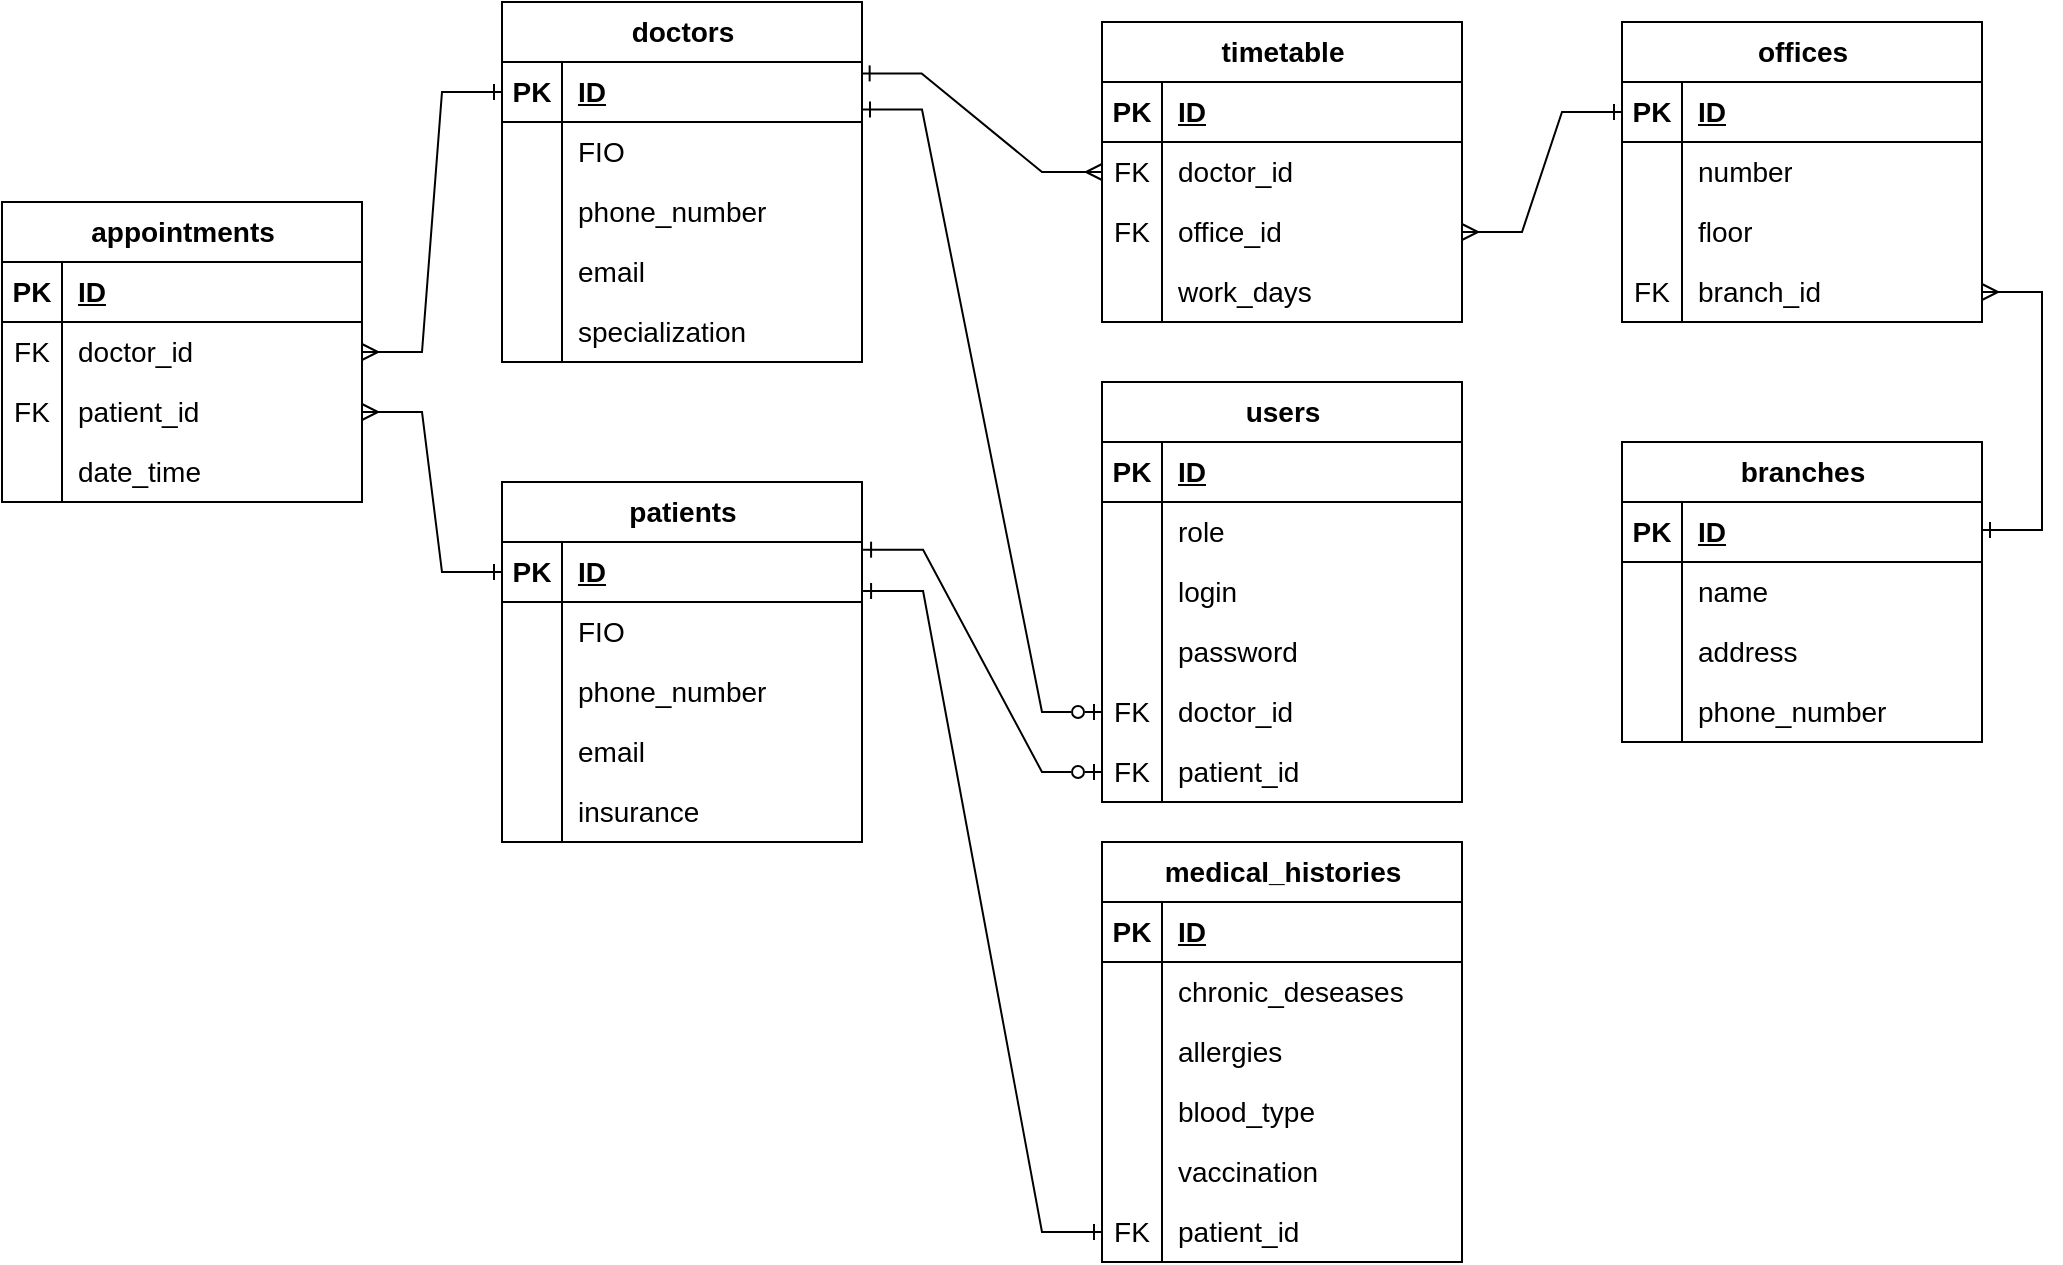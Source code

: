 <mxfile version="21.6.8" type="device">
  <diagram name="Страница — 1" id="jk1iSjMhD1U6CMqFbnus">
    <mxGraphModel dx="1272" dy="775" grid="1" gridSize="10" guides="1" tooltips="1" connect="1" arrows="1" fold="1" page="1" pageScale="1" pageWidth="827" pageHeight="1169" math="0" shadow="0">
      <root>
        <mxCell id="0" />
        <mxCell id="1" parent="0" />
        <mxCell id="M-gTaMxFZoaF5GJq8ReL-91" value="patients" style="shape=table;startSize=30;container=1;collapsible=1;childLayout=tableLayout;fixedRows=1;rowLines=0;fontStyle=1;align=center;resizeLast=1;html=1;fontSize=14;" parent="1" vertex="1">
          <mxGeometry x="370" y="1030" width="180" height="180" as="geometry" />
        </mxCell>
        <mxCell id="M-gTaMxFZoaF5GJq8ReL-92" value="" style="shape=tableRow;horizontal=0;startSize=0;swimlaneHead=0;swimlaneBody=0;fillColor=none;collapsible=0;dropTarget=0;points=[[0,0.5],[1,0.5]];portConstraint=eastwest;top=0;left=0;right=0;bottom=1;fontSize=14;" parent="M-gTaMxFZoaF5GJq8ReL-91" vertex="1">
          <mxGeometry y="30" width="180" height="30" as="geometry" />
        </mxCell>
        <mxCell id="M-gTaMxFZoaF5GJq8ReL-93" value="PK" style="shape=partialRectangle;connectable=0;fillColor=none;top=0;left=0;bottom=0;right=0;fontStyle=1;overflow=hidden;whiteSpace=wrap;html=1;fontSize=14;" parent="M-gTaMxFZoaF5GJq8ReL-92" vertex="1">
          <mxGeometry width="30" height="30" as="geometry">
            <mxRectangle width="30" height="30" as="alternateBounds" />
          </mxGeometry>
        </mxCell>
        <mxCell id="M-gTaMxFZoaF5GJq8ReL-94" value="ID" style="shape=partialRectangle;connectable=0;fillColor=none;top=0;left=0;bottom=0;right=0;align=left;spacingLeft=6;fontStyle=5;overflow=hidden;whiteSpace=wrap;html=1;fontSize=14;" parent="M-gTaMxFZoaF5GJq8ReL-92" vertex="1">
          <mxGeometry x="30" width="150" height="30" as="geometry">
            <mxRectangle width="150" height="30" as="alternateBounds" />
          </mxGeometry>
        </mxCell>
        <mxCell id="M-gTaMxFZoaF5GJq8ReL-95" value="" style="shape=tableRow;horizontal=0;startSize=0;swimlaneHead=0;swimlaneBody=0;fillColor=none;collapsible=0;dropTarget=0;points=[[0,0.5],[1,0.5]];portConstraint=eastwest;top=0;left=0;right=0;bottom=0;fontSize=14;" parent="M-gTaMxFZoaF5GJq8ReL-91" vertex="1">
          <mxGeometry y="60" width="180" height="30" as="geometry" />
        </mxCell>
        <mxCell id="M-gTaMxFZoaF5GJq8ReL-96" value="" style="shape=partialRectangle;connectable=0;fillColor=none;top=0;left=0;bottom=0;right=0;editable=1;overflow=hidden;whiteSpace=wrap;html=1;fontSize=14;" parent="M-gTaMxFZoaF5GJq8ReL-95" vertex="1">
          <mxGeometry width="30" height="30" as="geometry">
            <mxRectangle width="30" height="30" as="alternateBounds" />
          </mxGeometry>
        </mxCell>
        <mxCell id="M-gTaMxFZoaF5GJq8ReL-97" value="&lt;div style=&quot;font-size: 14px;&quot;&gt;FIO&lt;/div&gt;" style="shape=partialRectangle;connectable=0;fillColor=none;top=0;left=0;bottom=0;right=0;align=left;spacingLeft=6;overflow=hidden;whiteSpace=wrap;html=1;fontSize=14;" parent="M-gTaMxFZoaF5GJq8ReL-95" vertex="1">
          <mxGeometry x="30" width="150" height="30" as="geometry">
            <mxRectangle width="150" height="30" as="alternateBounds" />
          </mxGeometry>
        </mxCell>
        <mxCell id="M-gTaMxFZoaF5GJq8ReL-98" value="" style="shape=tableRow;horizontal=0;startSize=0;swimlaneHead=0;swimlaneBody=0;fillColor=none;collapsible=0;dropTarget=0;points=[[0,0.5],[1,0.5]];portConstraint=eastwest;top=0;left=0;right=0;bottom=0;fontSize=14;" parent="M-gTaMxFZoaF5GJq8ReL-91" vertex="1">
          <mxGeometry y="90" width="180" height="30" as="geometry" />
        </mxCell>
        <mxCell id="M-gTaMxFZoaF5GJq8ReL-99" value="" style="shape=partialRectangle;connectable=0;fillColor=none;top=0;left=0;bottom=0;right=0;editable=1;overflow=hidden;whiteSpace=wrap;html=1;fontSize=14;" parent="M-gTaMxFZoaF5GJq8ReL-98" vertex="1">
          <mxGeometry width="30" height="30" as="geometry">
            <mxRectangle width="30" height="30" as="alternateBounds" />
          </mxGeometry>
        </mxCell>
        <mxCell id="M-gTaMxFZoaF5GJq8ReL-100" value="phone_number" style="shape=partialRectangle;connectable=0;fillColor=none;top=0;left=0;bottom=0;right=0;align=left;spacingLeft=6;overflow=hidden;whiteSpace=wrap;html=1;fontSize=14;" parent="M-gTaMxFZoaF5GJq8ReL-98" vertex="1">
          <mxGeometry x="30" width="150" height="30" as="geometry">
            <mxRectangle width="150" height="30" as="alternateBounds" />
          </mxGeometry>
        </mxCell>
        <mxCell id="M-gTaMxFZoaF5GJq8ReL-101" value="" style="shape=tableRow;horizontal=0;startSize=0;swimlaneHead=0;swimlaneBody=0;fillColor=none;collapsible=0;dropTarget=0;points=[[0,0.5],[1,0.5]];portConstraint=eastwest;top=0;left=0;right=0;bottom=0;fontSize=14;" parent="M-gTaMxFZoaF5GJq8ReL-91" vertex="1">
          <mxGeometry y="120" width="180" height="30" as="geometry" />
        </mxCell>
        <mxCell id="M-gTaMxFZoaF5GJq8ReL-102" value="" style="shape=partialRectangle;connectable=0;fillColor=none;top=0;left=0;bottom=0;right=0;editable=1;overflow=hidden;whiteSpace=wrap;html=1;fontSize=14;" parent="M-gTaMxFZoaF5GJq8ReL-101" vertex="1">
          <mxGeometry width="30" height="30" as="geometry">
            <mxRectangle width="30" height="30" as="alternateBounds" />
          </mxGeometry>
        </mxCell>
        <mxCell id="M-gTaMxFZoaF5GJq8ReL-103" value="email" style="shape=partialRectangle;connectable=0;fillColor=none;top=0;left=0;bottom=0;right=0;align=left;spacingLeft=6;overflow=hidden;whiteSpace=wrap;html=1;fontSize=14;" parent="M-gTaMxFZoaF5GJq8ReL-101" vertex="1">
          <mxGeometry x="30" width="150" height="30" as="geometry">
            <mxRectangle width="150" height="30" as="alternateBounds" />
          </mxGeometry>
        </mxCell>
        <mxCell id="M-gTaMxFZoaF5GJq8ReL-104" value="" style="shape=tableRow;horizontal=0;startSize=0;swimlaneHead=0;swimlaneBody=0;fillColor=none;collapsible=0;dropTarget=0;points=[[0,0.5],[1,0.5]];portConstraint=eastwest;top=0;left=0;right=0;bottom=0;fontSize=14;" parent="M-gTaMxFZoaF5GJq8ReL-91" vertex="1">
          <mxGeometry y="150" width="180" height="30" as="geometry" />
        </mxCell>
        <mxCell id="M-gTaMxFZoaF5GJq8ReL-105" value="" style="shape=partialRectangle;connectable=0;fillColor=none;top=0;left=0;bottom=0;right=0;editable=1;overflow=hidden;whiteSpace=wrap;html=1;fontSize=14;" parent="M-gTaMxFZoaF5GJq8ReL-104" vertex="1">
          <mxGeometry width="30" height="30" as="geometry">
            <mxRectangle width="30" height="30" as="alternateBounds" />
          </mxGeometry>
        </mxCell>
        <mxCell id="M-gTaMxFZoaF5GJq8ReL-106" value="insurance" style="shape=partialRectangle;connectable=0;fillColor=none;top=0;left=0;bottom=0;right=0;align=left;spacingLeft=6;overflow=hidden;whiteSpace=wrap;html=1;fontSize=14;" parent="M-gTaMxFZoaF5GJq8ReL-104" vertex="1">
          <mxGeometry x="30" width="150" height="30" as="geometry">
            <mxRectangle width="150" height="30" as="alternateBounds" />
          </mxGeometry>
        </mxCell>
        <mxCell id="M-gTaMxFZoaF5GJq8ReL-123" value="branches" style="shape=table;startSize=30;container=1;collapsible=1;childLayout=tableLayout;fixedRows=1;rowLines=0;fontStyle=1;align=center;resizeLast=1;html=1;fontSize=14;" parent="1" vertex="1">
          <mxGeometry x="930" y="1010" width="180" height="150" as="geometry" />
        </mxCell>
        <mxCell id="M-gTaMxFZoaF5GJq8ReL-124" value="" style="shape=tableRow;horizontal=0;startSize=0;swimlaneHead=0;swimlaneBody=0;fillColor=none;collapsible=0;dropTarget=0;points=[[0,0.5],[1,0.5]];portConstraint=eastwest;top=0;left=0;right=0;bottom=1;fontSize=14;" parent="M-gTaMxFZoaF5GJq8ReL-123" vertex="1">
          <mxGeometry y="30" width="180" height="30" as="geometry" />
        </mxCell>
        <mxCell id="M-gTaMxFZoaF5GJq8ReL-125" value="PK" style="shape=partialRectangle;connectable=0;fillColor=none;top=0;left=0;bottom=0;right=0;fontStyle=1;overflow=hidden;whiteSpace=wrap;html=1;fontSize=14;" parent="M-gTaMxFZoaF5GJq8ReL-124" vertex="1">
          <mxGeometry width="30" height="30" as="geometry">
            <mxRectangle width="30" height="30" as="alternateBounds" />
          </mxGeometry>
        </mxCell>
        <mxCell id="M-gTaMxFZoaF5GJq8ReL-126" value="ID" style="shape=partialRectangle;connectable=0;fillColor=none;top=0;left=0;bottom=0;right=0;align=left;spacingLeft=6;fontStyle=5;overflow=hidden;whiteSpace=wrap;html=1;fontSize=14;" parent="M-gTaMxFZoaF5GJq8ReL-124" vertex="1">
          <mxGeometry x="30" width="150" height="30" as="geometry">
            <mxRectangle width="150" height="30" as="alternateBounds" />
          </mxGeometry>
        </mxCell>
        <mxCell id="M-gTaMxFZoaF5GJq8ReL-127" value="" style="shape=tableRow;horizontal=0;startSize=0;swimlaneHead=0;swimlaneBody=0;fillColor=none;collapsible=0;dropTarget=0;points=[[0,0.5],[1,0.5]];portConstraint=eastwest;top=0;left=0;right=0;bottom=0;fontSize=14;" parent="M-gTaMxFZoaF5GJq8ReL-123" vertex="1">
          <mxGeometry y="60" width="180" height="30" as="geometry" />
        </mxCell>
        <mxCell id="M-gTaMxFZoaF5GJq8ReL-128" value="" style="shape=partialRectangle;connectable=0;fillColor=none;top=0;left=0;bottom=0;right=0;editable=1;overflow=hidden;whiteSpace=wrap;html=1;fontSize=14;" parent="M-gTaMxFZoaF5GJq8ReL-127" vertex="1">
          <mxGeometry width="30" height="30" as="geometry">
            <mxRectangle width="30" height="30" as="alternateBounds" />
          </mxGeometry>
        </mxCell>
        <mxCell id="M-gTaMxFZoaF5GJq8ReL-129" value="name" style="shape=partialRectangle;connectable=0;fillColor=none;top=0;left=0;bottom=0;right=0;align=left;spacingLeft=6;overflow=hidden;whiteSpace=wrap;html=1;fontSize=14;" parent="M-gTaMxFZoaF5GJq8ReL-127" vertex="1">
          <mxGeometry x="30" width="150" height="30" as="geometry">
            <mxRectangle width="150" height="30" as="alternateBounds" />
          </mxGeometry>
        </mxCell>
        <mxCell id="M-gTaMxFZoaF5GJq8ReL-130" value="" style="shape=tableRow;horizontal=0;startSize=0;swimlaneHead=0;swimlaneBody=0;fillColor=none;collapsible=0;dropTarget=0;points=[[0,0.5],[1,0.5]];portConstraint=eastwest;top=0;left=0;right=0;bottom=0;fontSize=14;" parent="M-gTaMxFZoaF5GJq8ReL-123" vertex="1">
          <mxGeometry y="90" width="180" height="30" as="geometry" />
        </mxCell>
        <mxCell id="M-gTaMxFZoaF5GJq8ReL-131" value="" style="shape=partialRectangle;connectable=0;fillColor=none;top=0;left=0;bottom=0;right=0;editable=1;overflow=hidden;whiteSpace=wrap;html=1;fontSize=14;" parent="M-gTaMxFZoaF5GJq8ReL-130" vertex="1">
          <mxGeometry width="30" height="30" as="geometry">
            <mxRectangle width="30" height="30" as="alternateBounds" />
          </mxGeometry>
        </mxCell>
        <mxCell id="M-gTaMxFZoaF5GJq8ReL-132" value="address" style="shape=partialRectangle;connectable=0;fillColor=none;top=0;left=0;bottom=0;right=0;align=left;spacingLeft=6;overflow=hidden;whiteSpace=wrap;html=1;fontSize=14;" parent="M-gTaMxFZoaF5GJq8ReL-130" vertex="1">
          <mxGeometry x="30" width="150" height="30" as="geometry">
            <mxRectangle width="150" height="30" as="alternateBounds" />
          </mxGeometry>
        </mxCell>
        <mxCell id="M-gTaMxFZoaF5GJq8ReL-133" value="" style="shape=tableRow;horizontal=0;startSize=0;swimlaneHead=0;swimlaneBody=0;fillColor=none;collapsible=0;dropTarget=0;points=[[0,0.5],[1,0.5]];portConstraint=eastwest;top=0;left=0;right=0;bottom=0;fontSize=14;" parent="M-gTaMxFZoaF5GJq8ReL-123" vertex="1">
          <mxGeometry y="120" width="180" height="30" as="geometry" />
        </mxCell>
        <mxCell id="M-gTaMxFZoaF5GJq8ReL-134" value="" style="shape=partialRectangle;connectable=0;fillColor=none;top=0;left=0;bottom=0;right=0;editable=1;overflow=hidden;whiteSpace=wrap;html=1;fontSize=14;" parent="M-gTaMxFZoaF5GJq8ReL-133" vertex="1">
          <mxGeometry width="30" height="30" as="geometry">
            <mxRectangle width="30" height="30" as="alternateBounds" />
          </mxGeometry>
        </mxCell>
        <mxCell id="M-gTaMxFZoaF5GJq8ReL-135" value="phone_number" style="shape=partialRectangle;connectable=0;fillColor=none;top=0;left=0;bottom=0;right=0;align=left;spacingLeft=6;overflow=hidden;whiteSpace=wrap;html=1;fontSize=14;" parent="M-gTaMxFZoaF5GJq8ReL-133" vertex="1">
          <mxGeometry x="30" width="150" height="30" as="geometry">
            <mxRectangle width="150" height="30" as="alternateBounds" />
          </mxGeometry>
        </mxCell>
        <mxCell id="M-gTaMxFZoaF5GJq8ReL-139" value="offices" style="shape=table;startSize=30;container=1;collapsible=1;childLayout=tableLayout;fixedRows=1;rowLines=0;fontStyle=1;align=center;resizeLast=1;html=1;fontSize=14;" parent="1" vertex="1">
          <mxGeometry x="930" y="800" width="180" height="150" as="geometry" />
        </mxCell>
        <mxCell id="M-gTaMxFZoaF5GJq8ReL-140" value="" style="shape=tableRow;horizontal=0;startSize=0;swimlaneHead=0;swimlaneBody=0;fillColor=none;collapsible=0;dropTarget=0;points=[[0,0.5],[1,0.5]];portConstraint=eastwest;top=0;left=0;right=0;bottom=1;fontSize=14;" parent="M-gTaMxFZoaF5GJq8ReL-139" vertex="1">
          <mxGeometry y="30" width="180" height="30" as="geometry" />
        </mxCell>
        <mxCell id="M-gTaMxFZoaF5GJq8ReL-141" value="PK" style="shape=partialRectangle;connectable=0;fillColor=none;top=0;left=0;bottom=0;right=0;fontStyle=1;overflow=hidden;whiteSpace=wrap;html=1;fontSize=14;" parent="M-gTaMxFZoaF5GJq8ReL-140" vertex="1">
          <mxGeometry width="30" height="30" as="geometry">
            <mxRectangle width="30" height="30" as="alternateBounds" />
          </mxGeometry>
        </mxCell>
        <mxCell id="M-gTaMxFZoaF5GJq8ReL-142" value="ID" style="shape=partialRectangle;connectable=0;fillColor=none;top=0;left=0;bottom=0;right=0;align=left;spacingLeft=6;fontStyle=5;overflow=hidden;whiteSpace=wrap;html=1;fontSize=14;" parent="M-gTaMxFZoaF5GJq8ReL-140" vertex="1">
          <mxGeometry x="30" width="150" height="30" as="geometry">
            <mxRectangle width="150" height="30" as="alternateBounds" />
          </mxGeometry>
        </mxCell>
        <mxCell id="M-gTaMxFZoaF5GJq8ReL-143" value="" style="shape=tableRow;horizontal=0;startSize=0;swimlaneHead=0;swimlaneBody=0;fillColor=none;collapsible=0;dropTarget=0;points=[[0,0.5],[1,0.5]];portConstraint=eastwest;top=0;left=0;right=0;bottom=0;fontSize=14;" parent="M-gTaMxFZoaF5GJq8ReL-139" vertex="1">
          <mxGeometry y="60" width="180" height="30" as="geometry" />
        </mxCell>
        <mxCell id="M-gTaMxFZoaF5GJq8ReL-144" value="" style="shape=partialRectangle;connectable=0;fillColor=none;top=0;left=0;bottom=0;right=0;editable=1;overflow=hidden;whiteSpace=wrap;html=1;fontSize=14;" parent="M-gTaMxFZoaF5GJq8ReL-143" vertex="1">
          <mxGeometry width="30" height="30" as="geometry">
            <mxRectangle width="30" height="30" as="alternateBounds" />
          </mxGeometry>
        </mxCell>
        <mxCell id="M-gTaMxFZoaF5GJq8ReL-145" value="&lt;div style=&quot;font-size: 14px;&quot;&gt;number&lt;/div&gt;" style="shape=partialRectangle;connectable=0;fillColor=none;top=0;left=0;bottom=0;right=0;align=left;spacingLeft=6;overflow=hidden;whiteSpace=wrap;html=1;fontSize=14;" parent="M-gTaMxFZoaF5GJq8ReL-143" vertex="1">
          <mxGeometry x="30" width="150" height="30" as="geometry">
            <mxRectangle width="150" height="30" as="alternateBounds" />
          </mxGeometry>
        </mxCell>
        <mxCell id="M-gTaMxFZoaF5GJq8ReL-146" value="" style="shape=tableRow;horizontal=0;startSize=0;swimlaneHead=0;swimlaneBody=0;fillColor=none;collapsible=0;dropTarget=0;points=[[0,0.5],[1,0.5]];portConstraint=eastwest;top=0;left=0;right=0;bottom=0;fontSize=14;" parent="M-gTaMxFZoaF5GJq8ReL-139" vertex="1">
          <mxGeometry y="90" width="180" height="30" as="geometry" />
        </mxCell>
        <mxCell id="M-gTaMxFZoaF5GJq8ReL-147" value="" style="shape=partialRectangle;connectable=0;fillColor=none;top=0;left=0;bottom=0;right=0;editable=1;overflow=hidden;whiteSpace=wrap;html=1;fontSize=14;" parent="M-gTaMxFZoaF5GJq8ReL-146" vertex="1">
          <mxGeometry width="30" height="30" as="geometry">
            <mxRectangle width="30" height="30" as="alternateBounds" />
          </mxGeometry>
        </mxCell>
        <mxCell id="M-gTaMxFZoaF5GJq8ReL-148" value="floor" style="shape=partialRectangle;connectable=0;fillColor=none;top=0;left=0;bottom=0;right=0;align=left;spacingLeft=6;overflow=hidden;whiteSpace=wrap;html=1;fontSize=14;" parent="M-gTaMxFZoaF5GJq8ReL-146" vertex="1">
          <mxGeometry x="30" width="150" height="30" as="geometry">
            <mxRectangle width="150" height="30" as="alternateBounds" />
          </mxGeometry>
        </mxCell>
        <mxCell id="M-gTaMxFZoaF5GJq8ReL-152" value="" style="shape=tableRow;horizontal=0;startSize=0;swimlaneHead=0;swimlaneBody=0;fillColor=none;collapsible=0;dropTarget=0;points=[[0,0.5],[1,0.5]];portConstraint=eastwest;top=0;left=0;right=0;bottom=0;fontSize=14;" parent="M-gTaMxFZoaF5GJq8ReL-139" vertex="1">
          <mxGeometry y="120" width="180" height="30" as="geometry" />
        </mxCell>
        <mxCell id="M-gTaMxFZoaF5GJq8ReL-153" value="FK" style="shape=partialRectangle;connectable=0;fillColor=none;top=0;left=0;bottom=0;right=0;editable=1;overflow=hidden;whiteSpace=wrap;html=1;fontSize=14;" parent="M-gTaMxFZoaF5GJq8ReL-152" vertex="1">
          <mxGeometry width="30" height="30" as="geometry">
            <mxRectangle width="30" height="30" as="alternateBounds" />
          </mxGeometry>
        </mxCell>
        <mxCell id="M-gTaMxFZoaF5GJq8ReL-154" value="branch_id" style="shape=partialRectangle;connectable=0;fillColor=none;top=0;left=0;bottom=0;right=0;align=left;spacingLeft=6;overflow=hidden;whiteSpace=wrap;html=1;fontSize=14;" parent="M-gTaMxFZoaF5GJq8ReL-152" vertex="1">
          <mxGeometry x="30" width="150" height="30" as="geometry">
            <mxRectangle width="150" height="30" as="alternateBounds" />
          </mxGeometry>
        </mxCell>
        <mxCell id="M-gTaMxFZoaF5GJq8ReL-171" value="timetable" style="shape=table;startSize=30;container=1;collapsible=1;childLayout=tableLayout;fixedRows=1;rowLines=0;fontStyle=1;align=center;resizeLast=1;html=1;fontSize=14;" parent="1" vertex="1">
          <mxGeometry x="670" y="800" width="180" height="150" as="geometry" />
        </mxCell>
        <mxCell id="M-gTaMxFZoaF5GJq8ReL-172" value="" style="shape=tableRow;horizontal=0;startSize=0;swimlaneHead=0;swimlaneBody=0;fillColor=none;collapsible=0;dropTarget=0;points=[[0,0.5],[1,0.5]];portConstraint=eastwest;top=0;left=0;right=0;bottom=1;fontSize=14;" parent="M-gTaMxFZoaF5GJq8ReL-171" vertex="1">
          <mxGeometry y="30" width="180" height="30" as="geometry" />
        </mxCell>
        <mxCell id="M-gTaMxFZoaF5GJq8ReL-173" value="PK" style="shape=partialRectangle;connectable=0;fillColor=none;top=0;left=0;bottom=0;right=0;fontStyle=1;overflow=hidden;whiteSpace=wrap;html=1;fontSize=14;" parent="M-gTaMxFZoaF5GJq8ReL-172" vertex="1">
          <mxGeometry width="30" height="30" as="geometry">
            <mxRectangle width="30" height="30" as="alternateBounds" />
          </mxGeometry>
        </mxCell>
        <mxCell id="M-gTaMxFZoaF5GJq8ReL-174" value="ID" style="shape=partialRectangle;connectable=0;fillColor=none;top=0;left=0;bottom=0;right=0;align=left;spacingLeft=6;fontStyle=5;overflow=hidden;whiteSpace=wrap;html=1;fontSize=14;" parent="M-gTaMxFZoaF5GJq8ReL-172" vertex="1">
          <mxGeometry x="30" width="150" height="30" as="geometry">
            <mxRectangle width="150" height="30" as="alternateBounds" />
          </mxGeometry>
        </mxCell>
        <mxCell id="M-gTaMxFZoaF5GJq8ReL-175" value="" style="shape=tableRow;horizontal=0;startSize=0;swimlaneHead=0;swimlaneBody=0;fillColor=none;collapsible=0;dropTarget=0;points=[[0,0.5],[1,0.5]];portConstraint=eastwest;top=0;left=0;right=0;bottom=0;fontSize=14;" parent="M-gTaMxFZoaF5GJq8ReL-171" vertex="1">
          <mxGeometry y="60" width="180" height="30" as="geometry" />
        </mxCell>
        <mxCell id="M-gTaMxFZoaF5GJq8ReL-176" value="FK" style="shape=partialRectangle;connectable=0;fillColor=none;top=0;left=0;bottom=0;right=0;editable=1;overflow=hidden;whiteSpace=wrap;html=1;fontSize=14;" parent="M-gTaMxFZoaF5GJq8ReL-175" vertex="1">
          <mxGeometry width="30" height="30" as="geometry">
            <mxRectangle width="30" height="30" as="alternateBounds" />
          </mxGeometry>
        </mxCell>
        <mxCell id="M-gTaMxFZoaF5GJq8ReL-177" value="&lt;div style=&quot;font-size: 14px;&quot;&gt;doctor_id&lt;/div&gt;" style="shape=partialRectangle;connectable=0;fillColor=none;top=0;left=0;bottom=0;right=0;align=left;spacingLeft=6;overflow=hidden;whiteSpace=wrap;html=1;fontSize=14;" parent="M-gTaMxFZoaF5GJq8ReL-175" vertex="1">
          <mxGeometry x="30" width="150" height="30" as="geometry">
            <mxRectangle width="150" height="30" as="alternateBounds" />
          </mxGeometry>
        </mxCell>
        <mxCell id="M-gTaMxFZoaF5GJq8ReL-178" value="" style="shape=tableRow;horizontal=0;startSize=0;swimlaneHead=0;swimlaneBody=0;fillColor=none;collapsible=0;dropTarget=0;points=[[0,0.5],[1,0.5]];portConstraint=eastwest;top=0;left=0;right=0;bottom=0;fontSize=14;" parent="M-gTaMxFZoaF5GJq8ReL-171" vertex="1">
          <mxGeometry y="90" width="180" height="30" as="geometry" />
        </mxCell>
        <mxCell id="M-gTaMxFZoaF5GJq8ReL-179" value="FK" style="shape=partialRectangle;connectable=0;fillColor=none;top=0;left=0;bottom=0;right=0;editable=1;overflow=hidden;whiteSpace=wrap;html=1;fontSize=14;" parent="M-gTaMxFZoaF5GJq8ReL-178" vertex="1">
          <mxGeometry width="30" height="30" as="geometry">
            <mxRectangle width="30" height="30" as="alternateBounds" />
          </mxGeometry>
        </mxCell>
        <mxCell id="M-gTaMxFZoaF5GJq8ReL-180" value="office_id" style="shape=partialRectangle;connectable=0;fillColor=none;top=0;left=0;bottom=0;right=0;align=left;spacingLeft=6;overflow=hidden;whiteSpace=wrap;html=1;fontSize=14;" parent="M-gTaMxFZoaF5GJq8ReL-178" vertex="1">
          <mxGeometry x="30" width="150" height="30" as="geometry">
            <mxRectangle width="150" height="30" as="alternateBounds" />
          </mxGeometry>
        </mxCell>
        <mxCell id="M-gTaMxFZoaF5GJq8ReL-181" value="" style="shape=tableRow;horizontal=0;startSize=0;swimlaneHead=0;swimlaneBody=0;fillColor=none;collapsible=0;dropTarget=0;points=[[0,0.5],[1,0.5]];portConstraint=eastwest;top=0;left=0;right=0;bottom=0;fontSize=14;" parent="M-gTaMxFZoaF5GJq8ReL-171" vertex="1">
          <mxGeometry y="120" width="180" height="30" as="geometry" />
        </mxCell>
        <mxCell id="M-gTaMxFZoaF5GJq8ReL-182" value="" style="shape=partialRectangle;connectable=0;fillColor=none;top=0;left=0;bottom=0;right=0;editable=1;overflow=hidden;whiteSpace=wrap;html=1;fontSize=14;" parent="M-gTaMxFZoaF5GJq8ReL-181" vertex="1">
          <mxGeometry width="30" height="30" as="geometry">
            <mxRectangle width="30" height="30" as="alternateBounds" />
          </mxGeometry>
        </mxCell>
        <mxCell id="M-gTaMxFZoaF5GJq8ReL-183" value="work_days" style="shape=partialRectangle;connectable=0;fillColor=none;top=0;left=0;bottom=0;right=0;align=left;spacingLeft=6;overflow=hidden;whiteSpace=wrap;html=1;fontSize=14;" parent="M-gTaMxFZoaF5GJq8ReL-181" vertex="1">
          <mxGeometry x="30" width="150" height="30" as="geometry">
            <mxRectangle width="150" height="30" as="alternateBounds" />
          </mxGeometry>
        </mxCell>
        <mxCell id="M-gTaMxFZoaF5GJq8ReL-187" value="appointments" style="shape=table;startSize=30;container=1;collapsible=1;childLayout=tableLayout;fixedRows=1;rowLines=0;fontStyle=1;align=center;resizeLast=1;html=1;fontSize=14;" parent="1" vertex="1">
          <mxGeometry x="120" y="890" width="180" height="150" as="geometry" />
        </mxCell>
        <mxCell id="M-gTaMxFZoaF5GJq8ReL-188" value="" style="shape=tableRow;horizontal=0;startSize=0;swimlaneHead=0;swimlaneBody=0;fillColor=none;collapsible=0;dropTarget=0;points=[[0,0.5],[1,0.5]];portConstraint=eastwest;top=0;left=0;right=0;bottom=1;fontSize=14;" parent="M-gTaMxFZoaF5GJq8ReL-187" vertex="1">
          <mxGeometry y="30" width="180" height="30" as="geometry" />
        </mxCell>
        <mxCell id="M-gTaMxFZoaF5GJq8ReL-189" value="PK" style="shape=partialRectangle;connectable=0;fillColor=none;top=0;left=0;bottom=0;right=0;fontStyle=1;overflow=hidden;whiteSpace=wrap;html=1;fontSize=14;" parent="M-gTaMxFZoaF5GJq8ReL-188" vertex="1">
          <mxGeometry width="30" height="30" as="geometry">
            <mxRectangle width="30" height="30" as="alternateBounds" />
          </mxGeometry>
        </mxCell>
        <mxCell id="M-gTaMxFZoaF5GJq8ReL-190" value="ID" style="shape=partialRectangle;connectable=0;fillColor=none;top=0;left=0;bottom=0;right=0;align=left;spacingLeft=6;fontStyle=5;overflow=hidden;whiteSpace=wrap;html=1;fontSize=14;" parent="M-gTaMxFZoaF5GJq8ReL-188" vertex="1">
          <mxGeometry x="30" width="150" height="30" as="geometry">
            <mxRectangle width="150" height="30" as="alternateBounds" />
          </mxGeometry>
        </mxCell>
        <mxCell id="M-gTaMxFZoaF5GJq8ReL-191" value="" style="shape=tableRow;horizontal=0;startSize=0;swimlaneHead=0;swimlaneBody=0;fillColor=none;collapsible=0;dropTarget=0;points=[[0,0.5],[1,0.5]];portConstraint=eastwest;top=0;left=0;right=0;bottom=0;fontSize=14;" parent="M-gTaMxFZoaF5GJq8ReL-187" vertex="1">
          <mxGeometry y="60" width="180" height="30" as="geometry" />
        </mxCell>
        <mxCell id="M-gTaMxFZoaF5GJq8ReL-192" value="FK" style="shape=partialRectangle;connectable=0;fillColor=none;top=0;left=0;bottom=0;right=0;editable=1;overflow=hidden;whiteSpace=wrap;html=1;fontSize=14;" parent="M-gTaMxFZoaF5GJq8ReL-191" vertex="1">
          <mxGeometry width="30" height="30" as="geometry">
            <mxRectangle width="30" height="30" as="alternateBounds" />
          </mxGeometry>
        </mxCell>
        <mxCell id="M-gTaMxFZoaF5GJq8ReL-193" value="doctor_id" style="shape=partialRectangle;connectable=0;fillColor=none;top=0;left=0;bottom=0;right=0;align=left;spacingLeft=6;overflow=hidden;whiteSpace=wrap;html=1;fontSize=14;" parent="M-gTaMxFZoaF5GJq8ReL-191" vertex="1">
          <mxGeometry x="30" width="150" height="30" as="geometry">
            <mxRectangle width="150" height="30" as="alternateBounds" />
          </mxGeometry>
        </mxCell>
        <mxCell id="M-gTaMxFZoaF5GJq8ReL-194" value="" style="shape=tableRow;horizontal=0;startSize=0;swimlaneHead=0;swimlaneBody=0;fillColor=none;collapsible=0;dropTarget=0;points=[[0,0.5],[1,0.5]];portConstraint=eastwest;top=0;left=0;right=0;bottom=0;fontSize=14;" parent="M-gTaMxFZoaF5GJq8ReL-187" vertex="1">
          <mxGeometry y="90" width="180" height="30" as="geometry" />
        </mxCell>
        <mxCell id="M-gTaMxFZoaF5GJq8ReL-195" value="FK" style="shape=partialRectangle;connectable=0;fillColor=none;top=0;left=0;bottom=0;right=0;editable=1;overflow=hidden;whiteSpace=wrap;html=1;fontSize=14;" parent="M-gTaMxFZoaF5GJq8ReL-194" vertex="1">
          <mxGeometry width="30" height="30" as="geometry">
            <mxRectangle width="30" height="30" as="alternateBounds" />
          </mxGeometry>
        </mxCell>
        <mxCell id="M-gTaMxFZoaF5GJq8ReL-196" value="patient_id" style="shape=partialRectangle;connectable=0;fillColor=none;top=0;left=0;bottom=0;right=0;align=left;spacingLeft=6;overflow=hidden;whiteSpace=wrap;html=1;fontSize=14;" parent="M-gTaMxFZoaF5GJq8ReL-194" vertex="1">
          <mxGeometry x="30" width="150" height="30" as="geometry">
            <mxRectangle width="150" height="30" as="alternateBounds" />
          </mxGeometry>
        </mxCell>
        <mxCell id="M-gTaMxFZoaF5GJq8ReL-197" value="" style="shape=tableRow;horizontal=0;startSize=0;swimlaneHead=0;swimlaneBody=0;fillColor=none;collapsible=0;dropTarget=0;points=[[0,0.5],[1,0.5]];portConstraint=eastwest;top=0;left=0;right=0;bottom=0;fontSize=14;" parent="M-gTaMxFZoaF5GJq8ReL-187" vertex="1">
          <mxGeometry y="120" width="180" height="30" as="geometry" />
        </mxCell>
        <mxCell id="M-gTaMxFZoaF5GJq8ReL-198" value="" style="shape=partialRectangle;connectable=0;fillColor=none;top=0;left=0;bottom=0;right=0;editable=1;overflow=hidden;whiteSpace=wrap;html=1;fontSize=14;" parent="M-gTaMxFZoaF5GJq8ReL-197" vertex="1">
          <mxGeometry width="30" height="30" as="geometry">
            <mxRectangle width="30" height="30" as="alternateBounds" />
          </mxGeometry>
        </mxCell>
        <mxCell id="M-gTaMxFZoaF5GJq8ReL-199" value="date_time" style="shape=partialRectangle;connectable=0;fillColor=none;top=0;left=0;bottom=0;right=0;align=left;spacingLeft=6;overflow=hidden;whiteSpace=wrap;html=1;fontSize=14;" parent="M-gTaMxFZoaF5GJq8ReL-197" vertex="1">
          <mxGeometry x="30" width="150" height="30" as="geometry">
            <mxRectangle width="150" height="30" as="alternateBounds" />
          </mxGeometry>
        </mxCell>
        <mxCell id="M-gTaMxFZoaF5GJq8ReL-225" value="" style="edgeStyle=entityRelationEdgeStyle;fontSize=14;html=1;endArrow=ERone;startArrow=ERmany;rounded=0;exitX=1;exitY=0.5;exitDx=0;exitDy=0;entryX=0;entryY=0.5;entryDx=0;entryDy=0;endFill=0;" parent="1" source="M-gTaMxFZoaF5GJq8ReL-191" target="M-gTaMxFZoaF5GJq8ReL-108" edge="1">
          <mxGeometry width="100" height="100" relative="1" as="geometry">
            <mxPoint x="270" y="1000" as="sourcePoint" />
            <mxPoint x="330" y="820" as="targetPoint" />
          </mxGeometry>
        </mxCell>
        <mxCell id="M-gTaMxFZoaF5GJq8ReL-226" value="" style="edgeStyle=entityRelationEdgeStyle;fontSize=14;html=1;endArrow=ERone;startArrow=ERmany;rounded=0;exitX=1;exitY=0.5;exitDx=0;exitDy=0;entryX=0;entryY=0.5;entryDx=0;entryDy=0;endFill=0;" parent="1" source="M-gTaMxFZoaF5GJq8ReL-194" target="M-gTaMxFZoaF5GJq8ReL-92" edge="1">
          <mxGeometry width="100" height="100" relative="1" as="geometry">
            <mxPoint x="270" y="1030" as="sourcePoint" />
            <mxPoint x="330" y="1220" as="targetPoint" />
          </mxGeometry>
        </mxCell>
        <mxCell id="M-gTaMxFZoaF5GJq8ReL-224" value="" style="edgeStyle=entityRelationEdgeStyle;fontSize=14;html=1;endArrow=ERmany;rounded=0;exitX=1;exitY=0.5;exitDx=0;exitDy=0;entryX=1;entryY=0.5;entryDx=0;entryDy=0;startArrow=ERone;startFill=0;" parent="1" target="M-gTaMxFZoaF5GJq8ReL-152" edge="1">
          <mxGeometry width="100" height="100" relative="1" as="geometry">
            <mxPoint x="1110" y="1054" as="sourcePoint" />
            <mxPoint x="1030" y="934" as="targetPoint" />
            <Array as="points">
              <mxPoint x="1200" y="1124" />
              <mxPoint x="1210" y="1014" />
              <mxPoint x="1180" y="1144" />
              <mxPoint x="1160" y="960" />
              <mxPoint x="1090" y="899" />
              <mxPoint x="1240" y="974" />
              <mxPoint x="1180" y="1054" />
            </Array>
          </mxGeometry>
        </mxCell>
        <mxCell id="M-gTaMxFZoaF5GJq8ReL-228" value="" style="edgeStyle=entityRelationEdgeStyle;fontSize=14;html=1;endArrow=ERmany;startArrow=ERone;rounded=0;entryX=0;entryY=0.5;entryDx=0;entryDy=0;exitX=0.999;exitY=0.19;exitDx=0;exitDy=0;exitPerimeter=0;startFill=0;" parent="1" source="M-gTaMxFZoaF5GJq8ReL-108" target="M-gTaMxFZoaF5GJq8ReL-175" edge="1">
          <mxGeometry width="100" height="100" relative="1" as="geometry">
            <mxPoint x="550" y="845" as="sourcePoint" />
            <mxPoint x="720" y="820" as="targetPoint" />
          </mxGeometry>
        </mxCell>
        <mxCell id="M-gTaMxFZoaF5GJq8ReL-229" value="" style="edgeStyle=entityRelationEdgeStyle;fontSize=14;html=1;endArrow=ERone;startArrow=ERmany;rounded=0;exitX=1;exitY=0.5;exitDx=0;exitDy=0;entryX=0;entryY=0.5;entryDx=0;entryDy=0;endFill=0;" parent="1" source="M-gTaMxFZoaF5GJq8ReL-178" target="M-gTaMxFZoaF5GJq8ReL-140" edge="1">
          <mxGeometry width="100" height="100" relative="1" as="geometry">
            <mxPoint x="810" y="955" as="sourcePoint" />
            <mxPoint x="890" y="1035" as="targetPoint" />
          </mxGeometry>
        </mxCell>
        <mxCell id="VF0L4rp3O29wN4kVEgZU-18" value="" style="edgeStyle=entityRelationEdgeStyle;fontSize=14;html=1;endArrow=ERone;rounded=0;entryX=1.003;entryY=0.817;entryDx=0;entryDy=0;exitX=0;exitY=0.5;exitDx=0;exitDy=0;entryPerimeter=0;startArrow=ERone;startFill=0;" parent="1" source="VF0L4rp3O29wN4kVEgZU-14" target="M-gTaMxFZoaF5GJq8ReL-92" edge="1">
          <mxGeometry width="100" height="100" relative="1" as="geometry">
            <mxPoint x="610" y="1210" as="sourcePoint" />
            <mxPoint x="530" y="1310" as="targetPoint" />
            <Array as="points">
              <mxPoint x="700" y="1500" />
              <mxPoint x="710" y="1390" />
              <mxPoint x="680" y="1520" />
              <mxPoint x="590" y="1275" />
              <mxPoint x="740" y="1350" />
              <mxPoint x="680" y="1430" />
            </Array>
          </mxGeometry>
        </mxCell>
        <mxCell id="SVqWikNukssnfTcMo5DG-20" value="" style="edgeStyle=entityRelationEdgeStyle;fontSize=14;html=1;endArrow=ERone;rounded=0;entryX=1.003;entryY=0.128;entryDx=0;entryDy=0;exitX=0;exitY=0.5;exitDx=0;exitDy=0;entryPerimeter=0;startArrow=ERzeroToOne;startFill=0;" parent="1" source="SVqWikNukssnfTcMo5DG-16" target="M-gTaMxFZoaF5GJq8ReL-92" edge="1">
          <mxGeometry width="100" height="100" relative="1" as="geometry">
            <mxPoint x="640" y="1175" as="sourcePoint" />
            <mxPoint x="560" y="1085" as="targetPoint" />
            <Array as="points">
              <mxPoint x="710" y="1510" />
              <mxPoint x="670" y="1220" />
              <mxPoint x="860" y="1170" />
              <mxPoint x="730" y="1270" />
              <mxPoint x="720" y="1400" />
              <mxPoint x="690" y="1530" />
              <mxPoint x="600" y="1285" />
              <mxPoint x="750" y="1360" />
              <mxPoint x="690" y="1440" />
            </Array>
          </mxGeometry>
        </mxCell>
        <mxCell id="SVqWikNukssnfTcMo5DG-21" value="" style="group;fontSize=14;" parent="1" vertex="1" connectable="0">
          <mxGeometry x="670" y="980" width="180" height="210" as="geometry" />
        </mxCell>
        <mxCell id="M-gTaMxFZoaF5GJq8ReL-155" value="users" style="shape=table;startSize=30;container=1;collapsible=1;childLayout=tableLayout;fixedRows=1;rowLines=0;fontStyle=1;align=center;resizeLast=1;html=1;fontSize=14;" parent="SVqWikNukssnfTcMo5DG-21" vertex="1">
          <mxGeometry width="180" height="210" as="geometry" />
        </mxCell>
        <mxCell id="M-gTaMxFZoaF5GJq8ReL-156" value="" style="shape=tableRow;horizontal=0;startSize=0;swimlaneHead=0;swimlaneBody=0;fillColor=none;collapsible=0;dropTarget=0;points=[[0,0.5],[1,0.5]];portConstraint=eastwest;top=0;left=0;right=0;bottom=1;fontSize=14;" parent="M-gTaMxFZoaF5GJq8ReL-155" vertex="1">
          <mxGeometry y="30" width="180" height="30" as="geometry" />
        </mxCell>
        <mxCell id="M-gTaMxFZoaF5GJq8ReL-157" value="PK" style="shape=partialRectangle;connectable=0;fillColor=none;top=0;left=0;bottom=0;right=0;fontStyle=1;overflow=hidden;whiteSpace=wrap;html=1;fontSize=14;" parent="M-gTaMxFZoaF5GJq8ReL-156" vertex="1">
          <mxGeometry width="30" height="30" as="geometry">
            <mxRectangle width="30" height="30" as="alternateBounds" />
          </mxGeometry>
        </mxCell>
        <mxCell id="M-gTaMxFZoaF5GJq8ReL-158" value="ID" style="shape=partialRectangle;connectable=0;fillColor=none;top=0;left=0;bottom=0;right=0;align=left;spacingLeft=6;fontStyle=5;overflow=hidden;whiteSpace=wrap;html=1;fontSize=14;" parent="M-gTaMxFZoaF5GJq8ReL-156" vertex="1">
          <mxGeometry x="30" width="150" height="30" as="geometry">
            <mxRectangle width="150" height="30" as="alternateBounds" />
          </mxGeometry>
        </mxCell>
        <mxCell id="M-gTaMxFZoaF5GJq8ReL-159" value="" style="shape=tableRow;horizontal=0;startSize=0;swimlaneHead=0;swimlaneBody=0;fillColor=none;collapsible=0;dropTarget=0;points=[[0,0.5],[1,0.5]];portConstraint=eastwest;top=0;left=0;right=0;bottom=0;fontSize=14;" parent="M-gTaMxFZoaF5GJq8ReL-155" vertex="1">
          <mxGeometry y="60" width="180" height="30" as="geometry" />
        </mxCell>
        <mxCell id="M-gTaMxFZoaF5GJq8ReL-160" value="" style="shape=partialRectangle;connectable=0;fillColor=none;top=0;left=0;bottom=0;right=0;editable=1;overflow=hidden;whiteSpace=wrap;html=1;fontSize=14;" parent="M-gTaMxFZoaF5GJq8ReL-159" vertex="1">
          <mxGeometry width="30" height="30" as="geometry">
            <mxRectangle width="30" height="30" as="alternateBounds" />
          </mxGeometry>
        </mxCell>
        <mxCell id="M-gTaMxFZoaF5GJq8ReL-161" value="&lt;div style=&quot;font-size: 14px;&quot;&gt;role&lt;/div&gt;" style="shape=partialRectangle;connectable=0;fillColor=none;top=0;left=0;bottom=0;right=0;align=left;spacingLeft=6;overflow=hidden;whiteSpace=wrap;html=1;fontSize=14;" parent="M-gTaMxFZoaF5GJq8ReL-159" vertex="1">
          <mxGeometry x="30" width="150" height="30" as="geometry">
            <mxRectangle width="150" height="30" as="alternateBounds" />
          </mxGeometry>
        </mxCell>
        <mxCell id="M-gTaMxFZoaF5GJq8ReL-162" value="" style="shape=tableRow;horizontal=0;startSize=0;swimlaneHead=0;swimlaneBody=0;fillColor=none;collapsible=0;dropTarget=0;points=[[0,0.5],[1,0.5]];portConstraint=eastwest;top=0;left=0;right=0;bottom=0;fontSize=14;" parent="M-gTaMxFZoaF5GJq8ReL-155" vertex="1">
          <mxGeometry y="90" width="180" height="30" as="geometry" />
        </mxCell>
        <mxCell id="M-gTaMxFZoaF5GJq8ReL-163" value="" style="shape=partialRectangle;connectable=0;fillColor=none;top=0;left=0;bottom=0;right=0;editable=1;overflow=hidden;whiteSpace=wrap;html=1;fontSize=14;" parent="M-gTaMxFZoaF5GJq8ReL-162" vertex="1">
          <mxGeometry width="30" height="30" as="geometry">
            <mxRectangle width="30" height="30" as="alternateBounds" />
          </mxGeometry>
        </mxCell>
        <mxCell id="M-gTaMxFZoaF5GJq8ReL-164" value="login" style="shape=partialRectangle;connectable=0;fillColor=none;top=0;left=0;bottom=0;right=0;align=left;spacingLeft=6;overflow=hidden;whiteSpace=wrap;html=1;fontSize=14;" parent="M-gTaMxFZoaF5GJq8ReL-162" vertex="1">
          <mxGeometry x="30" width="150" height="30" as="geometry">
            <mxRectangle width="150" height="30" as="alternateBounds" />
          </mxGeometry>
        </mxCell>
        <mxCell id="M-gTaMxFZoaF5GJq8ReL-165" value="" style="shape=tableRow;horizontal=0;startSize=0;swimlaneHead=0;swimlaneBody=0;fillColor=none;collapsible=0;dropTarget=0;points=[[0,0.5],[1,0.5]];portConstraint=eastwest;top=0;left=0;right=0;bottom=0;fontSize=14;" parent="M-gTaMxFZoaF5GJq8ReL-155" vertex="1">
          <mxGeometry y="120" width="180" height="30" as="geometry" />
        </mxCell>
        <mxCell id="M-gTaMxFZoaF5GJq8ReL-166" value="" style="shape=partialRectangle;connectable=0;fillColor=none;top=0;left=0;bottom=0;right=0;editable=1;overflow=hidden;whiteSpace=wrap;html=1;fontSize=14;" parent="M-gTaMxFZoaF5GJq8ReL-165" vertex="1">
          <mxGeometry width="30" height="30" as="geometry">
            <mxRectangle width="30" height="30" as="alternateBounds" />
          </mxGeometry>
        </mxCell>
        <mxCell id="M-gTaMxFZoaF5GJq8ReL-167" value="password" style="shape=partialRectangle;connectable=0;fillColor=none;top=0;left=0;bottom=0;right=0;align=left;spacingLeft=6;overflow=hidden;whiteSpace=wrap;html=1;fontSize=14;" parent="M-gTaMxFZoaF5GJq8ReL-165" vertex="1">
          <mxGeometry x="30" width="150" height="30" as="geometry">
            <mxRectangle width="150" height="30" as="alternateBounds" />
          </mxGeometry>
        </mxCell>
        <mxCell id="SVqWikNukssnfTcMo5DG-13" value="" style="shape=tableRow;horizontal=0;startSize=0;swimlaneHead=0;swimlaneBody=0;fillColor=none;collapsible=0;dropTarget=0;points=[[0,0.5],[1,0.5]];portConstraint=eastwest;top=0;left=0;right=0;bottom=0;fontSize=14;" parent="SVqWikNukssnfTcMo5DG-21" vertex="1">
          <mxGeometry y="150" width="180" height="30" as="geometry" />
        </mxCell>
        <mxCell id="SVqWikNukssnfTcMo5DG-14" value="FK" style="shape=partialRectangle;connectable=0;fillColor=none;top=0;left=0;bottom=0;right=0;editable=1;overflow=hidden;whiteSpace=wrap;html=1;fontSize=14;" parent="SVqWikNukssnfTcMo5DG-13" vertex="1">
          <mxGeometry width="30" height="30" as="geometry">
            <mxRectangle width="30" height="30" as="alternateBounds" />
          </mxGeometry>
        </mxCell>
        <mxCell id="SVqWikNukssnfTcMo5DG-15" value="doctor_id" style="shape=partialRectangle;connectable=0;fillColor=none;top=0;left=0;bottom=0;right=0;align=left;spacingLeft=6;overflow=hidden;whiteSpace=wrap;html=1;fontSize=14;" parent="SVqWikNukssnfTcMo5DG-13" vertex="1">
          <mxGeometry x="30" width="150" height="30" as="geometry">
            <mxRectangle width="150" height="30" as="alternateBounds" />
          </mxGeometry>
        </mxCell>
        <mxCell id="SVqWikNukssnfTcMo5DG-16" value="" style="shape=tableRow;horizontal=0;startSize=0;swimlaneHead=0;swimlaneBody=0;fillColor=none;collapsible=0;dropTarget=0;points=[[0,0.5],[1,0.5]];portConstraint=eastwest;top=0;left=0;right=0;bottom=0;fontSize=14;" parent="SVqWikNukssnfTcMo5DG-21" vertex="1">
          <mxGeometry y="180" width="180" height="30" as="geometry" />
        </mxCell>
        <mxCell id="SVqWikNukssnfTcMo5DG-17" value="FK" style="shape=partialRectangle;connectable=0;fillColor=none;top=0;left=0;bottom=0;right=0;editable=1;overflow=hidden;whiteSpace=wrap;html=1;fontSize=14;" parent="SVqWikNukssnfTcMo5DG-16" vertex="1">
          <mxGeometry width="30" height="30" as="geometry">
            <mxRectangle width="30" height="30" as="alternateBounds" />
          </mxGeometry>
        </mxCell>
        <mxCell id="SVqWikNukssnfTcMo5DG-18" value="patient_id" style="shape=partialRectangle;connectable=0;fillColor=none;top=0;left=0;bottom=0;right=0;align=left;spacingLeft=6;overflow=hidden;whiteSpace=wrap;html=1;fontSize=14;" parent="SVqWikNukssnfTcMo5DG-16" vertex="1">
          <mxGeometry x="30" width="150" height="30" as="geometry">
            <mxRectangle width="150" height="30" as="alternateBounds" />
          </mxGeometry>
        </mxCell>
        <mxCell id="SVqWikNukssnfTcMo5DG-19" value="" style="endArrow=none;html=1;rounded=0;fontSize=14;" parent="SVqWikNukssnfTcMo5DG-21" edge="1">
          <mxGeometry width="50" height="50" relative="1" as="geometry">
            <mxPoint x="30" y="210" as="sourcePoint" />
            <mxPoint x="30" y="127" as="targetPoint" />
          </mxGeometry>
        </mxCell>
        <mxCell id="SVqWikNukssnfTcMo5DG-23" value="" style="edgeStyle=entityRelationEdgeStyle;fontSize=14;html=1;endArrow=ERone;rounded=0;entryX=1;entryY=0.791;entryDx=0;entryDy=0;exitX=0;exitY=0.5;exitDx=0;exitDy=0;entryPerimeter=0;startArrow=ERzeroToOne;startFill=0;" parent="1" source="SVqWikNukssnfTcMo5DG-13" target="M-gTaMxFZoaF5GJq8ReL-108" edge="1">
          <mxGeometry width="100" height="100" relative="1" as="geometry">
            <mxPoint x="710" y="1225" as="sourcePoint" />
            <mxPoint x="560" y="1085" as="targetPoint" />
            <Array as="points">
              <mxPoint x="720" y="1520" />
              <mxPoint x="680" y="1230" />
              <mxPoint x="870" y="1180" />
              <mxPoint x="740" y="1280" />
              <mxPoint x="730" y="1410" />
              <mxPoint x="700" y="1540" />
              <mxPoint x="610" y="1295" />
              <mxPoint x="760" y="1370" />
              <mxPoint x="700" y="1450" />
            </Array>
          </mxGeometry>
        </mxCell>
        <mxCell id="cipyHn61LkZ13SykYXiw-2" value="" style="shape=partialRectangle;connectable=0;fillColor=none;top=0;left=0;bottom=0;right=0;editable=1;overflow=hidden;whiteSpace=wrap;html=1;fontSize=14;" parent="1" vertex="1">
          <mxGeometry x="370" y="920" width="30" height="30" as="geometry">
            <mxRectangle width="30" height="30" as="alternateBounds" />
          </mxGeometry>
        </mxCell>
        <mxCell id="cipyHn61LkZ13SykYXiw-4" value="" style="group" parent="1" vertex="1" connectable="0">
          <mxGeometry x="370" y="790" width="180" height="180" as="geometry" />
        </mxCell>
        <mxCell id="M-gTaMxFZoaF5GJq8ReL-107" value="doctors" style="shape=table;startSize=30;container=1;collapsible=1;childLayout=tableLayout;fixedRows=1;rowLines=0;fontStyle=1;align=center;resizeLast=1;html=1;fontSize=14;" parent="cipyHn61LkZ13SykYXiw-4" vertex="1">
          <mxGeometry width="180" height="180" as="geometry" />
        </mxCell>
        <mxCell id="M-gTaMxFZoaF5GJq8ReL-108" value="" style="shape=tableRow;horizontal=0;startSize=0;swimlaneHead=0;swimlaneBody=0;fillColor=none;collapsible=0;dropTarget=0;points=[[0,0.5],[1,0.5]];portConstraint=eastwest;top=0;left=0;right=0;bottom=1;fontSize=14;" parent="M-gTaMxFZoaF5GJq8ReL-107" vertex="1">
          <mxGeometry y="30" width="180" height="30" as="geometry" />
        </mxCell>
        <mxCell id="M-gTaMxFZoaF5GJq8ReL-109" value="PK" style="shape=partialRectangle;connectable=0;fillColor=none;top=0;left=0;bottom=0;right=0;fontStyle=1;overflow=hidden;whiteSpace=wrap;html=1;fontSize=14;" parent="M-gTaMxFZoaF5GJq8ReL-108" vertex="1">
          <mxGeometry width="30" height="30" as="geometry">
            <mxRectangle width="30" height="30" as="alternateBounds" />
          </mxGeometry>
        </mxCell>
        <mxCell id="M-gTaMxFZoaF5GJq8ReL-110" value="ID" style="shape=partialRectangle;connectable=0;fillColor=none;top=0;left=0;bottom=0;right=0;align=left;spacingLeft=6;fontStyle=5;overflow=hidden;whiteSpace=wrap;html=1;fontSize=14;" parent="M-gTaMxFZoaF5GJq8ReL-108" vertex="1">
          <mxGeometry x="30" width="150" height="30" as="geometry">
            <mxRectangle width="150" height="30" as="alternateBounds" />
          </mxGeometry>
        </mxCell>
        <mxCell id="M-gTaMxFZoaF5GJq8ReL-111" value="" style="shape=tableRow;horizontal=0;startSize=0;swimlaneHead=0;swimlaneBody=0;fillColor=none;collapsible=0;dropTarget=0;points=[[0,0.5],[1,0.5]];portConstraint=eastwest;top=0;left=0;right=0;bottom=0;fontSize=14;" parent="M-gTaMxFZoaF5GJq8ReL-107" vertex="1">
          <mxGeometry y="60" width="180" height="30" as="geometry" />
        </mxCell>
        <mxCell id="M-gTaMxFZoaF5GJq8ReL-112" value="" style="shape=partialRectangle;connectable=0;fillColor=none;top=0;left=0;bottom=0;right=0;editable=1;overflow=hidden;whiteSpace=wrap;html=1;fontSize=14;" parent="M-gTaMxFZoaF5GJq8ReL-111" vertex="1">
          <mxGeometry width="30" height="30" as="geometry">
            <mxRectangle width="30" height="30" as="alternateBounds" />
          </mxGeometry>
        </mxCell>
        <mxCell id="M-gTaMxFZoaF5GJq8ReL-113" value="&lt;div style=&quot;font-size: 14px;&quot;&gt;FIO&lt;/div&gt;" style="shape=partialRectangle;connectable=0;fillColor=none;top=0;left=0;bottom=0;right=0;align=left;spacingLeft=6;overflow=hidden;whiteSpace=wrap;html=1;fontSize=14;" parent="M-gTaMxFZoaF5GJq8ReL-111" vertex="1">
          <mxGeometry x="30" width="150" height="30" as="geometry">
            <mxRectangle width="150" height="30" as="alternateBounds" />
          </mxGeometry>
        </mxCell>
        <mxCell id="M-gTaMxFZoaF5GJq8ReL-114" value="" style="shape=tableRow;horizontal=0;startSize=0;swimlaneHead=0;swimlaneBody=0;fillColor=none;collapsible=0;dropTarget=0;points=[[0,0.5],[1,0.5]];portConstraint=eastwest;top=0;left=0;right=0;bottom=0;fontSize=14;" parent="M-gTaMxFZoaF5GJq8ReL-107" vertex="1">
          <mxGeometry y="90" width="180" height="30" as="geometry" />
        </mxCell>
        <mxCell id="M-gTaMxFZoaF5GJq8ReL-115" value="" style="shape=partialRectangle;connectable=0;fillColor=none;top=0;left=0;bottom=0;right=0;editable=1;overflow=hidden;whiteSpace=wrap;html=1;fontSize=14;" parent="M-gTaMxFZoaF5GJq8ReL-114" vertex="1">
          <mxGeometry width="30" height="30" as="geometry">
            <mxRectangle width="30" height="30" as="alternateBounds" />
          </mxGeometry>
        </mxCell>
        <mxCell id="M-gTaMxFZoaF5GJq8ReL-116" value="phone_number" style="shape=partialRectangle;connectable=0;fillColor=none;top=0;left=0;bottom=0;right=0;align=left;spacingLeft=6;overflow=hidden;whiteSpace=wrap;html=1;fontSize=14;" parent="M-gTaMxFZoaF5GJq8ReL-114" vertex="1">
          <mxGeometry x="30" width="150" height="30" as="geometry">
            <mxRectangle width="150" height="30" as="alternateBounds" />
          </mxGeometry>
        </mxCell>
        <mxCell id="M-gTaMxFZoaF5GJq8ReL-117" value="" style="shape=tableRow;horizontal=0;startSize=0;swimlaneHead=0;swimlaneBody=0;fillColor=none;collapsible=0;dropTarget=0;points=[[0,0.5],[1,0.5]];portConstraint=eastwest;top=0;left=0;right=0;bottom=0;fontSize=14;" parent="M-gTaMxFZoaF5GJq8ReL-107" vertex="1">
          <mxGeometry y="120" width="180" height="30" as="geometry" />
        </mxCell>
        <mxCell id="M-gTaMxFZoaF5GJq8ReL-118" value="" style="shape=partialRectangle;connectable=0;fillColor=none;top=0;left=0;bottom=0;right=0;editable=1;overflow=hidden;whiteSpace=wrap;html=1;fontSize=14;" parent="M-gTaMxFZoaF5GJq8ReL-117" vertex="1">
          <mxGeometry width="30" height="30" as="geometry">
            <mxRectangle width="30" height="30" as="alternateBounds" />
          </mxGeometry>
        </mxCell>
        <mxCell id="M-gTaMxFZoaF5GJq8ReL-119" value="email" style="shape=partialRectangle;connectable=0;fillColor=none;top=0;left=0;bottom=0;right=0;align=left;spacingLeft=6;overflow=hidden;whiteSpace=wrap;html=1;fontSize=14;" parent="M-gTaMxFZoaF5GJq8ReL-117" vertex="1">
          <mxGeometry x="30" width="150" height="30" as="geometry">
            <mxRectangle width="150" height="30" as="alternateBounds" />
          </mxGeometry>
        </mxCell>
        <mxCell id="cipyHn61LkZ13SykYXiw-3" value="specialization" style="shape=partialRectangle;connectable=0;fillColor=none;top=0;left=1;bottom=0;right=0;align=left;spacingLeft=6;overflow=hidden;whiteSpace=wrap;html=1;fontSize=14;" parent="cipyHn61LkZ13SykYXiw-4" vertex="1">
          <mxGeometry x="30" y="150" width="150" height="30" as="geometry">
            <mxRectangle width="150" height="30" as="alternateBounds" />
          </mxGeometry>
        </mxCell>
        <mxCell id="T15Zb-iT-qlfdt5Qe2KU-9" value="" style="group" vertex="1" connectable="0" parent="1">
          <mxGeometry x="670" y="1210" width="180" height="210" as="geometry" />
        </mxCell>
        <mxCell id="VF0L4rp3O29wN4kVEgZU-1" value="medical_histories" style="shape=table;startSize=30;container=1;collapsible=1;childLayout=tableLayout;fixedRows=1;rowLines=0;fontStyle=1;align=center;resizeLast=1;html=1;fontSize=14;" parent="T15Zb-iT-qlfdt5Qe2KU-9" vertex="1">
          <mxGeometry width="180" height="210" as="geometry" />
        </mxCell>
        <mxCell id="VF0L4rp3O29wN4kVEgZU-2" value="" style="shape=tableRow;horizontal=0;startSize=0;swimlaneHead=0;swimlaneBody=0;fillColor=none;collapsible=0;dropTarget=0;points=[[0,0.5],[1,0.5]];portConstraint=eastwest;top=0;left=0;right=0;bottom=1;fontSize=14;" parent="VF0L4rp3O29wN4kVEgZU-1" vertex="1">
          <mxGeometry y="30" width="180" height="30" as="geometry" />
        </mxCell>
        <mxCell id="VF0L4rp3O29wN4kVEgZU-3" value="PK" style="shape=partialRectangle;connectable=0;fillColor=none;top=0;left=0;bottom=0;right=0;fontStyle=1;overflow=hidden;whiteSpace=wrap;html=1;fontSize=14;" parent="VF0L4rp3O29wN4kVEgZU-2" vertex="1">
          <mxGeometry width="30" height="30" as="geometry">
            <mxRectangle width="30" height="30" as="alternateBounds" />
          </mxGeometry>
        </mxCell>
        <mxCell id="VF0L4rp3O29wN4kVEgZU-4" value="ID" style="shape=partialRectangle;connectable=0;fillColor=none;top=0;left=0;bottom=0;right=0;align=left;spacingLeft=6;fontStyle=5;overflow=hidden;whiteSpace=wrap;html=1;fontSize=14;" parent="VF0L4rp3O29wN4kVEgZU-2" vertex="1">
          <mxGeometry x="30" width="150" height="30" as="geometry">
            <mxRectangle width="150" height="30" as="alternateBounds" />
          </mxGeometry>
        </mxCell>
        <mxCell id="VF0L4rp3O29wN4kVEgZU-8" value="" style="shape=tableRow;horizontal=0;startSize=0;swimlaneHead=0;swimlaneBody=0;fillColor=none;collapsible=0;dropTarget=0;points=[[0,0.5],[1,0.5]];portConstraint=eastwest;top=0;left=0;right=0;bottom=0;fontSize=14;" parent="VF0L4rp3O29wN4kVEgZU-1" vertex="1">
          <mxGeometry y="60" width="180" height="30" as="geometry" />
        </mxCell>
        <mxCell id="VF0L4rp3O29wN4kVEgZU-9" value="" style="shape=partialRectangle;connectable=0;fillColor=none;top=0;left=0;bottom=0;right=0;editable=1;overflow=hidden;whiteSpace=wrap;html=1;fontSize=14;" parent="VF0L4rp3O29wN4kVEgZU-8" vertex="1">
          <mxGeometry width="30" height="30" as="geometry">
            <mxRectangle width="30" height="30" as="alternateBounds" />
          </mxGeometry>
        </mxCell>
        <mxCell id="VF0L4rp3O29wN4kVEgZU-10" value="chronic_deseases" style="shape=partialRectangle;connectable=0;fillColor=none;top=0;left=0;bottom=0;right=0;align=left;spacingLeft=6;overflow=hidden;whiteSpace=wrap;html=1;fontSize=14;" parent="VF0L4rp3O29wN4kVEgZU-8" vertex="1">
          <mxGeometry x="30" width="150" height="30" as="geometry">
            <mxRectangle width="150" height="30" as="alternateBounds" />
          </mxGeometry>
        </mxCell>
        <mxCell id="VF0L4rp3O29wN4kVEgZU-11" value="" style="shape=tableRow;horizontal=0;startSize=0;swimlaneHead=0;swimlaneBody=0;fillColor=none;collapsible=0;dropTarget=0;points=[[0,0.5],[1,0.5]];portConstraint=eastwest;top=0;left=0;right=0;bottom=0;fontSize=14;" parent="VF0L4rp3O29wN4kVEgZU-1" vertex="1">
          <mxGeometry y="90" width="180" height="30" as="geometry" />
        </mxCell>
        <mxCell id="VF0L4rp3O29wN4kVEgZU-12" value="" style="shape=partialRectangle;connectable=0;fillColor=none;top=0;left=0;bottom=0;right=0;editable=1;overflow=hidden;whiteSpace=wrap;html=1;fontSize=14;" parent="VF0L4rp3O29wN4kVEgZU-11" vertex="1">
          <mxGeometry width="30" height="30" as="geometry">
            <mxRectangle width="30" height="30" as="alternateBounds" />
          </mxGeometry>
        </mxCell>
        <mxCell id="VF0L4rp3O29wN4kVEgZU-13" value="allergies" style="shape=partialRectangle;connectable=0;fillColor=none;top=0;left=0;bottom=0;right=0;align=left;spacingLeft=6;overflow=hidden;whiteSpace=wrap;html=1;fontSize=14;" parent="VF0L4rp3O29wN4kVEgZU-11" vertex="1">
          <mxGeometry x="30" width="150" height="30" as="geometry">
            <mxRectangle width="150" height="30" as="alternateBounds" />
          </mxGeometry>
        </mxCell>
        <mxCell id="T15Zb-iT-qlfdt5Qe2KU-1" value="" style="shape=tableRow;horizontal=0;startSize=0;swimlaneHead=0;swimlaneBody=0;fillColor=none;collapsible=0;dropTarget=0;points=[[0,0.5],[1,0.5]];portConstraint=eastwest;top=0;left=0;right=0;bottom=0;fontSize=14;" vertex="1" parent="VF0L4rp3O29wN4kVEgZU-1">
          <mxGeometry y="120" width="180" height="30" as="geometry" />
        </mxCell>
        <mxCell id="T15Zb-iT-qlfdt5Qe2KU-2" value="" style="shape=partialRectangle;connectable=0;fillColor=none;top=0;left=0;bottom=0;right=0;editable=1;overflow=hidden;whiteSpace=wrap;html=1;fontSize=14;" vertex="1" parent="T15Zb-iT-qlfdt5Qe2KU-1">
          <mxGeometry width="30" height="30" as="geometry">
            <mxRectangle width="30" height="30" as="alternateBounds" />
          </mxGeometry>
        </mxCell>
        <mxCell id="T15Zb-iT-qlfdt5Qe2KU-3" value="blood_type" style="shape=partialRectangle;connectable=0;fillColor=none;top=0;left=0;bottom=0;right=0;align=left;spacingLeft=6;overflow=hidden;whiteSpace=wrap;html=1;fontSize=14;" vertex="1" parent="T15Zb-iT-qlfdt5Qe2KU-1">
          <mxGeometry x="30" width="150" height="30" as="geometry">
            <mxRectangle width="150" height="30" as="alternateBounds" />
          </mxGeometry>
        </mxCell>
        <mxCell id="T15Zb-iT-qlfdt5Qe2KU-4" value="" style="shape=tableRow;horizontal=0;startSize=0;swimlaneHead=0;swimlaneBody=0;fillColor=none;collapsible=0;dropTarget=0;points=[[0,0.5],[1,0.5]];portConstraint=eastwest;top=0;left=0;right=0;bottom=0;fontSize=14;" vertex="1" parent="VF0L4rp3O29wN4kVEgZU-1">
          <mxGeometry y="150" width="180" height="30" as="geometry" />
        </mxCell>
        <mxCell id="T15Zb-iT-qlfdt5Qe2KU-5" value="" style="shape=partialRectangle;connectable=0;fillColor=none;top=0;left=0;bottom=0;right=0;editable=1;overflow=hidden;whiteSpace=wrap;html=1;fontSize=14;" vertex="1" parent="T15Zb-iT-qlfdt5Qe2KU-4">
          <mxGeometry width="30" height="30" as="geometry">
            <mxRectangle width="30" height="30" as="alternateBounds" />
          </mxGeometry>
        </mxCell>
        <mxCell id="T15Zb-iT-qlfdt5Qe2KU-6" value="vaccination" style="shape=partialRectangle;connectable=0;fillColor=none;top=0;left=0;bottom=0;right=0;align=left;spacingLeft=6;overflow=hidden;whiteSpace=wrap;html=1;fontSize=14;" vertex="1" parent="T15Zb-iT-qlfdt5Qe2KU-4">
          <mxGeometry x="30" width="150" height="30" as="geometry">
            <mxRectangle width="150" height="30" as="alternateBounds" />
          </mxGeometry>
        </mxCell>
        <mxCell id="VF0L4rp3O29wN4kVEgZU-14" value="" style="shape=tableRow;horizontal=0;startSize=0;swimlaneHead=0;swimlaneBody=0;fillColor=none;collapsible=0;dropTarget=0;points=[[0,0.5],[1,0.5]];portConstraint=eastwest;top=0;left=0;right=0;bottom=0;fontSize=14;" parent="VF0L4rp3O29wN4kVEgZU-1" vertex="1">
          <mxGeometry y="180" width="180" height="30" as="geometry" />
        </mxCell>
        <mxCell id="VF0L4rp3O29wN4kVEgZU-15" value="" style="shape=partialRectangle;connectable=0;fillColor=none;top=0;left=0;bottom=0;right=0;editable=1;overflow=hidden;whiteSpace=wrap;html=1;fontSize=14;" parent="VF0L4rp3O29wN4kVEgZU-14" vertex="1">
          <mxGeometry width="30" height="30" as="geometry">
            <mxRectangle width="30" height="30" as="alternateBounds" />
          </mxGeometry>
        </mxCell>
        <mxCell id="VF0L4rp3O29wN4kVEgZU-16" value="" style="shape=partialRectangle;connectable=0;fillColor=none;top=0;left=0;bottom=0;right=0;align=left;spacingLeft=6;overflow=hidden;whiteSpace=wrap;html=1;fontSize=14;" parent="VF0L4rp3O29wN4kVEgZU-14" vertex="1">
          <mxGeometry x="30" width="150" height="30" as="geometry">
            <mxRectangle width="150" height="30" as="alternateBounds" />
          </mxGeometry>
        </mxCell>
        <mxCell id="T15Zb-iT-qlfdt5Qe2KU-7" value="FK" style="shape=partialRectangle;connectable=0;fillColor=none;top=0;left=0;bottom=0;right=0;editable=1;overflow=hidden;whiteSpace=wrap;html=1;fontSize=14;" vertex="1" parent="T15Zb-iT-qlfdt5Qe2KU-9">
          <mxGeometry y="180" width="30" height="30" as="geometry">
            <mxRectangle width="30" height="30" as="alternateBounds" />
          </mxGeometry>
        </mxCell>
        <mxCell id="T15Zb-iT-qlfdt5Qe2KU-8" value="patient_id" style="shape=partialRectangle;connectable=0;fillColor=none;top=0;left=0;bottom=0;right=0;align=left;spacingLeft=6;overflow=hidden;whiteSpace=wrap;html=1;fontSize=14;" vertex="1" parent="T15Zb-iT-qlfdt5Qe2KU-9">
          <mxGeometry x="30" y="180" width="150" height="30" as="geometry">
            <mxRectangle width="150" height="30" as="alternateBounds" />
          </mxGeometry>
        </mxCell>
      </root>
    </mxGraphModel>
  </diagram>
</mxfile>
